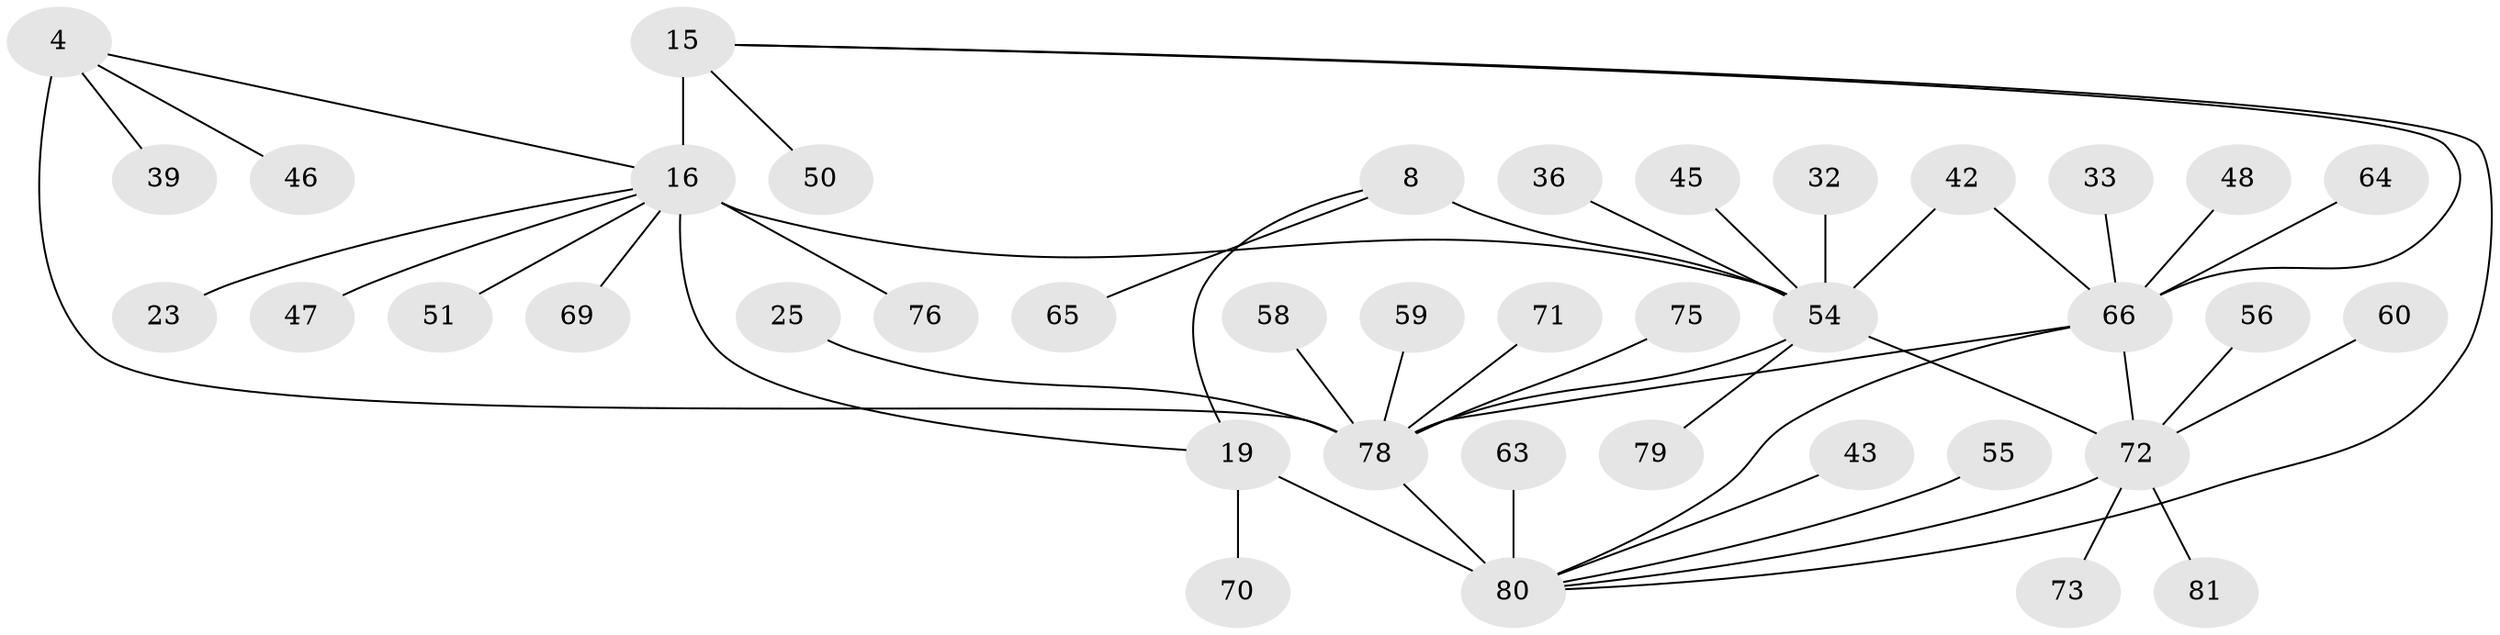 // original degree distribution, {7: 0.07407407407407407, 10: 0.012345679012345678, 3: 0.07407407407407407, 6: 0.037037037037037035, 9: 0.024691358024691357, 5: 0.04938271604938271, 4: 0.04938271604938271, 8: 0.012345679012345678, 2: 0.1728395061728395, 1: 0.49382716049382713}
// Generated by graph-tools (version 1.1) at 2025/58/03/04/25 21:58:50]
// undirected, 40 vertices, 48 edges
graph export_dot {
graph [start="1"]
  node [color=gray90,style=filled];
  4 [super="+3"];
  8 [super="+7"];
  15 [super="+13"];
  16 [super="+14"];
  19 [super="+17"];
  23;
  25;
  32 [super="+30"];
  33;
  36 [super="+35"];
  39;
  42;
  43;
  45;
  46;
  47;
  48;
  50 [super="+34"];
  51 [super="+49"];
  54 [super="+22+38+6"];
  55 [super="+21"];
  56;
  58;
  59;
  60;
  63 [super="+53"];
  64;
  65;
  66 [super="+10+12"];
  69 [super="+62"];
  70;
  71;
  72 [super="+52+57+11+27"];
  73;
  75;
  76;
  78 [super="+37+77"];
  79;
  80 [super="+28+41+44+67+68+74+40"];
  81;
  4 -- 39;
  4 -- 46;
  4 -- 16;
  4 -- 78 [weight=4];
  8 -- 65;
  8 -- 19;
  8 -- 54 [weight=5];
  15 -- 16 [weight=4];
  15 -- 66;
  15 -- 80;
  15 -- 50;
  16 -- 19;
  16 -- 76;
  16 -- 23;
  16 -- 47;
  16 -- 54 [weight=2];
  16 -- 51;
  16 -- 69;
  19 -- 70;
  19 -- 80 [weight=4];
  25 -- 78;
  32 -- 54;
  33 -- 66;
  36 -- 54;
  42 -- 66;
  42 -- 54;
  43 -- 80;
  45 -- 54;
  48 -- 66;
  54 -- 79;
  54 -- 78 [weight=3];
  54 -- 72;
  55 -- 80;
  56 -- 72;
  58 -- 78;
  59 -- 78;
  60 -- 72;
  63 -- 80;
  64 -- 66;
  66 -- 78 [weight=2];
  66 -- 72 [weight=4];
  66 -- 80;
  71 -- 78;
  72 -- 73;
  72 -- 80;
  72 -- 81;
  75 -- 78;
  78 -- 80;
}
